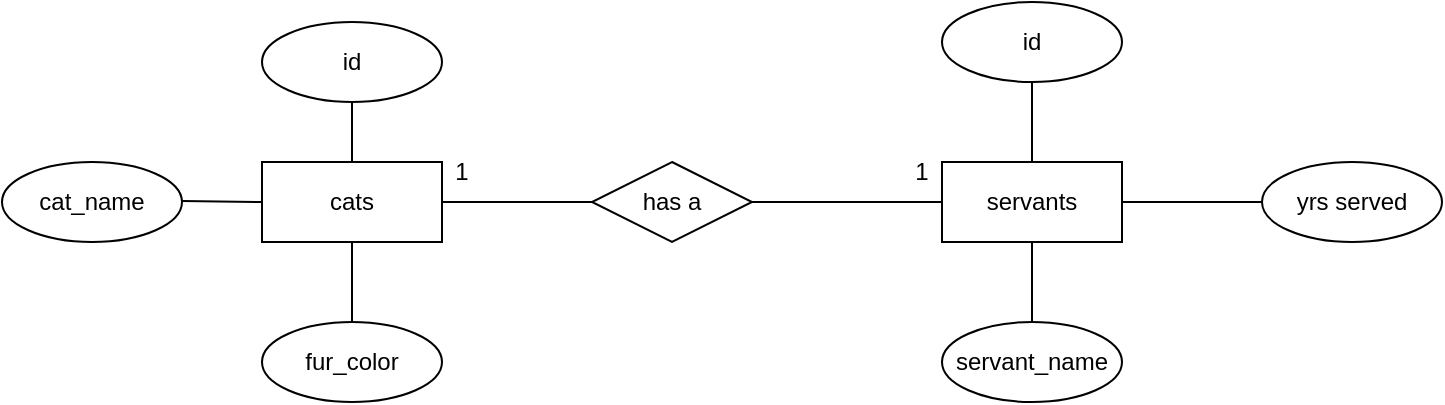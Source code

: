 <mxfile>
    <diagram id="esEviVH4fOZEShxcPHM5" name="Page-1">
        <mxGraphModel dx="1386" dy="787" grid="1" gridSize="10" guides="1" tooltips="1" connect="1" arrows="1" fold="1" page="1" pageScale="1" pageWidth="850" pageHeight="1100" math="0" shadow="0">
            <root>
                <mxCell id="0"/>
                <mxCell id="1" parent="0"/>
                <mxCell id="2" value="cats" style="rounded=0;whiteSpace=wrap;html=1;" vertex="1" parent="1">
                    <mxGeometry x="180" y="320" width="90" height="40" as="geometry"/>
                </mxCell>
                <mxCell id="3" value="cat_name" style="ellipse;whiteSpace=wrap;html=1;" vertex="1" parent="1">
                    <mxGeometry x="50" y="320" width="90" height="40" as="geometry"/>
                </mxCell>
                <mxCell id="6" value="id" style="ellipse;whiteSpace=wrap;html=1;" vertex="1" parent="1">
                    <mxGeometry x="180" y="250" width="90" height="40" as="geometry"/>
                </mxCell>
                <mxCell id="7" value="fur_color" style="ellipse;whiteSpace=wrap;html=1;" vertex="1" parent="1">
                    <mxGeometry x="180" y="400" width="90" height="40" as="geometry"/>
                </mxCell>
                <mxCell id="8" value="has a" style="rhombus;whiteSpace=wrap;html=1;" vertex="1" parent="1">
                    <mxGeometry x="345" y="320" width="80" height="40" as="geometry"/>
                </mxCell>
                <mxCell id="9" value="servants" style="rounded=0;whiteSpace=wrap;html=1;" vertex="1" parent="1">
                    <mxGeometry x="520" y="320" width="90" height="40" as="geometry"/>
                </mxCell>
                <mxCell id="10" value="id" style="ellipse;whiteSpace=wrap;html=1;" vertex="1" parent="1">
                    <mxGeometry x="520" y="240" width="90" height="40" as="geometry"/>
                </mxCell>
                <mxCell id="11" value="yrs served" style="ellipse;whiteSpace=wrap;html=1;" vertex="1" parent="1">
                    <mxGeometry x="680" y="320" width="90" height="40" as="geometry"/>
                </mxCell>
                <mxCell id="12" value="servant_name" style="ellipse;whiteSpace=wrap;html=1;" vertex="1" parent="1">
                    <mxGeometry x="520" y="400" width="90" height="40" as="geometry"/>
                </mxCell>
                <mxCell id="13" value="" style="endArrow=none;html=1;entryX=0;entryY=0.5;entryDx=0;entryDy=0;exitX=1;exitY=0.5;exitDx=0;exitDy=0;" edge="1" parent="1" source="2" target="8">
                    <mxGeometry width="50" height="50" relative="1" as="geometry">
                        <mxPoint x="270" y="339.5" as="sourcePoint"/>
                        <mxPoint x="330" y="339.5" as="targetPoint"/>
                    </mxGeometry>
                </mxCell>
                <mxCell id="14" value="" style="endArrow=none;html=1;entryX=0;entryY=0.5;entryDx=0;entryDy=0;exitX=1;exitY=0.5;exitDx=0;exitDy=0;" edge="1" parent="1" source="8" target="9">
                    <mxGeometry width="50" height="50" relative="1" as="geometry">
                        <mxPoint x="440" y="339.5" as="sourcePoint"/>
                        <mxPoint x="515" y="340" as="targetPoint"/>
                    </mxGeometry>
                </mxCell>
                <mxCell id="15" value="" style="endArrow=none;html=1;entryX=0;entryY=0.5;entryDx=0;entryDy=0;exitX=1;exitY=0.5;exitDx=0;exitDy=0;" edge="1" parent="1" source="9">
                    <mxGeometry width="50" height="50" relative="1" as="geometry">
                        <mxPoint x="660" y="430" as="sourcePoint"/>
                        <mxPoint x="680" y="340" as="targetPoint"/>
                    </mxGeometry>
                </mxCell>
                <mxCell id="16" value="" style="endArrow=none;html=1;entryX=0;entryY=0.5;entryDx=0;entryDy=0;" edge="1" parent="1" target="2">
                    <mxGeometry width="50" height="50" relative="1" as="geometry">
                        <mxPoint x="140" y="339.5" as="sourcePoint"/>
                        <mxPoint x="170" y="340" as="targetPoint"/>
                    </mxGeometry>
                </mxCell>
                <mxCell id="17" value="" style="endArrow=none;html=1;entryX=0.5;entryY=1;entryDx=0;entryDy=0;exitX=0.5;exitY=0;exitDx=0;exitDy=0;" edge="1" parent="1" source="7" target="2">
                    <mxGeometry width="50" height="50" relative="1" as="geometry">
                        <mxPoint x="200" y="410" as="sourcePoint"/>
                        <mxPoint x="250" y="360" as="targetPoint"/>
                    </mxGeometry>
                </mxCell>
                <mxCell id="18" value="" style="endArrow=none;html=1;entryX=0.5;entryY=1;entryDx=0;entryDy=0;exitX=0.5;exitY=0;exitDx=0;exitDy=0;" edge="1" parent="1" source="2" target="6">
                    <mxGeometry width="50" height="50" relative="1" as="geometry">
                        <mxPoint x="210" y="330" as="sourcePoint"/>
                        <mxPoint x="260" y="280" as="targetPoint"/>
                    </mxGeometry>
                </mxCell>
                <mxCell id="19" value="" style="endArrow=none;html=1;exitX=0.5;exitY=0;exitDx=0;exitDy=0;entryX=0.5;entryY=1;entryDx=0;entryDy=0;" edge="1" parent="1" source="9" target="10">
                    <mxGeometry width="50" height="50" relative="1" as="geometry">
                        <mxPoint x="550" y="320" as="sourcePoint"/>
                        <mxPoint x="600" y="270" as="targetPoint"/>
                    </mxGeometry>
                </mxCell>
                <mxCell id="20" value="" style="endArrow=none;html=1;exitX=0.5;exitY=0;exitDx=0;exitDy=0;entryX=0.5;entryY=1;entryDx=0;entryDy=0;" edge="1" parent="1" source="12" target="9">
                    <mxGeometry width="50" height="50" relative="1" as="geometry">
                        <mxPoint x="560" y="410" as="sourcePoint"/>
                        <mxPoint x="610" y="360" as="targetPoint"/>
                    </mxGeometry>
                </mxCell>
                <mxCell id="21" value="1" style="text;html=1;align=center;verticalAlign=middle;whiteSpace=wrap;rounded=0;" vertex="1" parent="1">
                    <mxGeometry x="250" y="310" width="60" height="30" as="geometry"/>
                </mxCell>
                <mxCell id="22" value="1" style="text;html=1;align=center;verticalAlign=middle;whiteSpace=wrap;rounded=0;" vertex="1" parent="1">
                    <mxGeometry x="480" y="310" width="60" height="30" as="geometry"/>
                </mxCell>
            </root>
        </mxGraphModel>
    </diagram>
</mxfile>